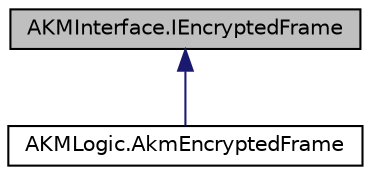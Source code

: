 digraph "AKMInterface.IEncryptedFrame"
{
 // LATEX_PDF_SIZE
  edge [fontname="Helvetica",fontsize="10",labelfontname="Helvetica",labelfontsize="10"];
  node [fontname="Helvetica",fontsize="10",shape=record];
  Node1 [label="AKMInterface.IEncryptedFrame",height=0.2,width=0.4,color="black", fillcolor="grey75", style="filled", fontcolor="black",tooltip=" "];
  Node1 -> Node2 [dir="back",color="midnightblue",fontsize="10",style="solid"];
  Node2 [label="AKMLogic.AkmEncryptedFrame",height=0.2,width=0.4,color="black", fillcolor="white", style="filled",URL="$class_a_k_m_logic_1_1_akm_encrypted_frame.html",tooltip=" "];
}
